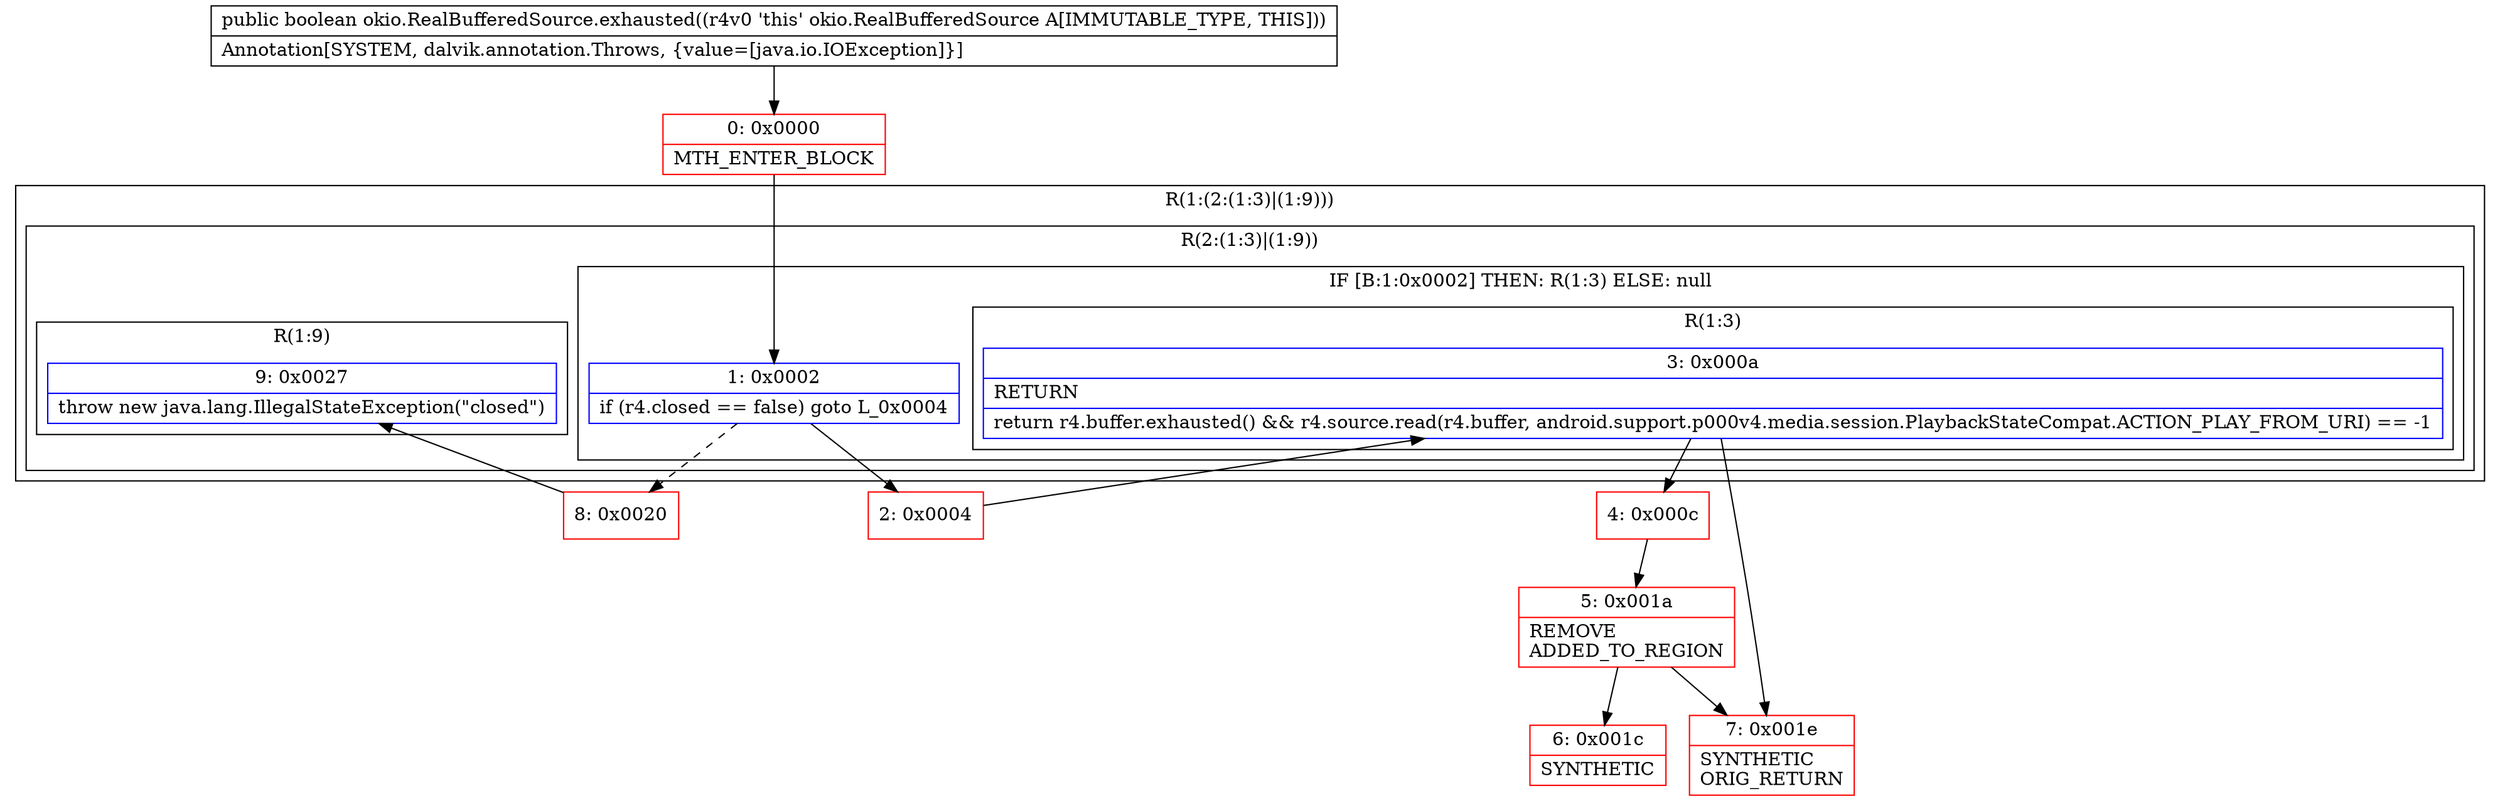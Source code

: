 digraph "CFG forokio.RealBufferedSource.exhausted()Z" {
subgraph cluster_Region_1242903290 {
label = "R(1:(2:(1:3)|(1:9)))";
node [shape=record,color=blue];
subgraph cluster_Region_450239991 {
label = "R(2:(1:3)|(1:9))";
node [shape=record,color=blue];
subgraph cluster_IfRegion_1368591343 {
label = "IF [B:1:0x0002] THEN: R(1:3) ELSE: null";
node [shape=record,color=blue];
Node_1 [shape=record,label="{1\:\ 0x0002|if (r4.closed == false) goto L_0x0004\l}"];
subgraph cluster_Region_1532608787 {
label = "R(1:3)";
node [shape=record,color=blue];
Node_3 [shape=record,label="{3\:\ 0x000a|RETURN\l|return r4.buffer.exhausted() && r4.source.read(r4.buffer, android.support.p000v4.media.session.PlaybackStateCompat.ACTION_PLAY_FROM_URI) == \-1\l}"];
}
}
subgraph cluster_Region_951630432 {
label = "R(1:9)";
node [shape=record,color=blue];
Node_9 [shape=record,label="{9\:\ 0x0027|throw new java.lang.IllegalStateException(\"closed\")\l}"];
}
}
}
Node_0 [shape=record,color=red,label="{0\:\ 0x0000|MTH_ENTER_BLOCK\l}"];
Node_2 [shape=record,color=red,label="{2\:\ 0x0004}"];
Node_4 [shape=record,color=red,label="{4\:\ 0x000c}"];
Node_5 [shape=record,color=red,label="{5\:\ 0x001a|REMOVE\lADDED_TO_REGION\l}"];
Node_6 [shape=record,color=red,label="{6\:\ 0x001c|SYNTHETIC\l}"];
Node_7 [shape=record,color=red,label="{7\:\ 0x001e|SYNTHETIC\lORIG_RETURN\l}"];
Node_8 [shape=record,color=red,label="{8\:\ 0x0020}"];
MethodNode[shape=record,label="{public boolean okio.RealBufferedSource.exhausted((r4v0 'this' okio.RealBufferedSource A[IMMUTABLE_TYPE, THIS]))  | Annotation[SYSTEM, dalvik.annotation.Throws, \{value=[java.io.IOException]\}]\l}"];
MethodNode -> Node_0;
Node_1 -> Node_2;
Node_1 -> Node_8[style=dashed];
Node_3 -> Node_4;
Node_3 -> Node_7;
Node_0 -> Node_1;
Node_2 -> Node_3;
Node_4 -> Node_5;
Node_5 -> Node_6;
Node_5 -> Node_7;
Node_8 -> Node_9;
}


